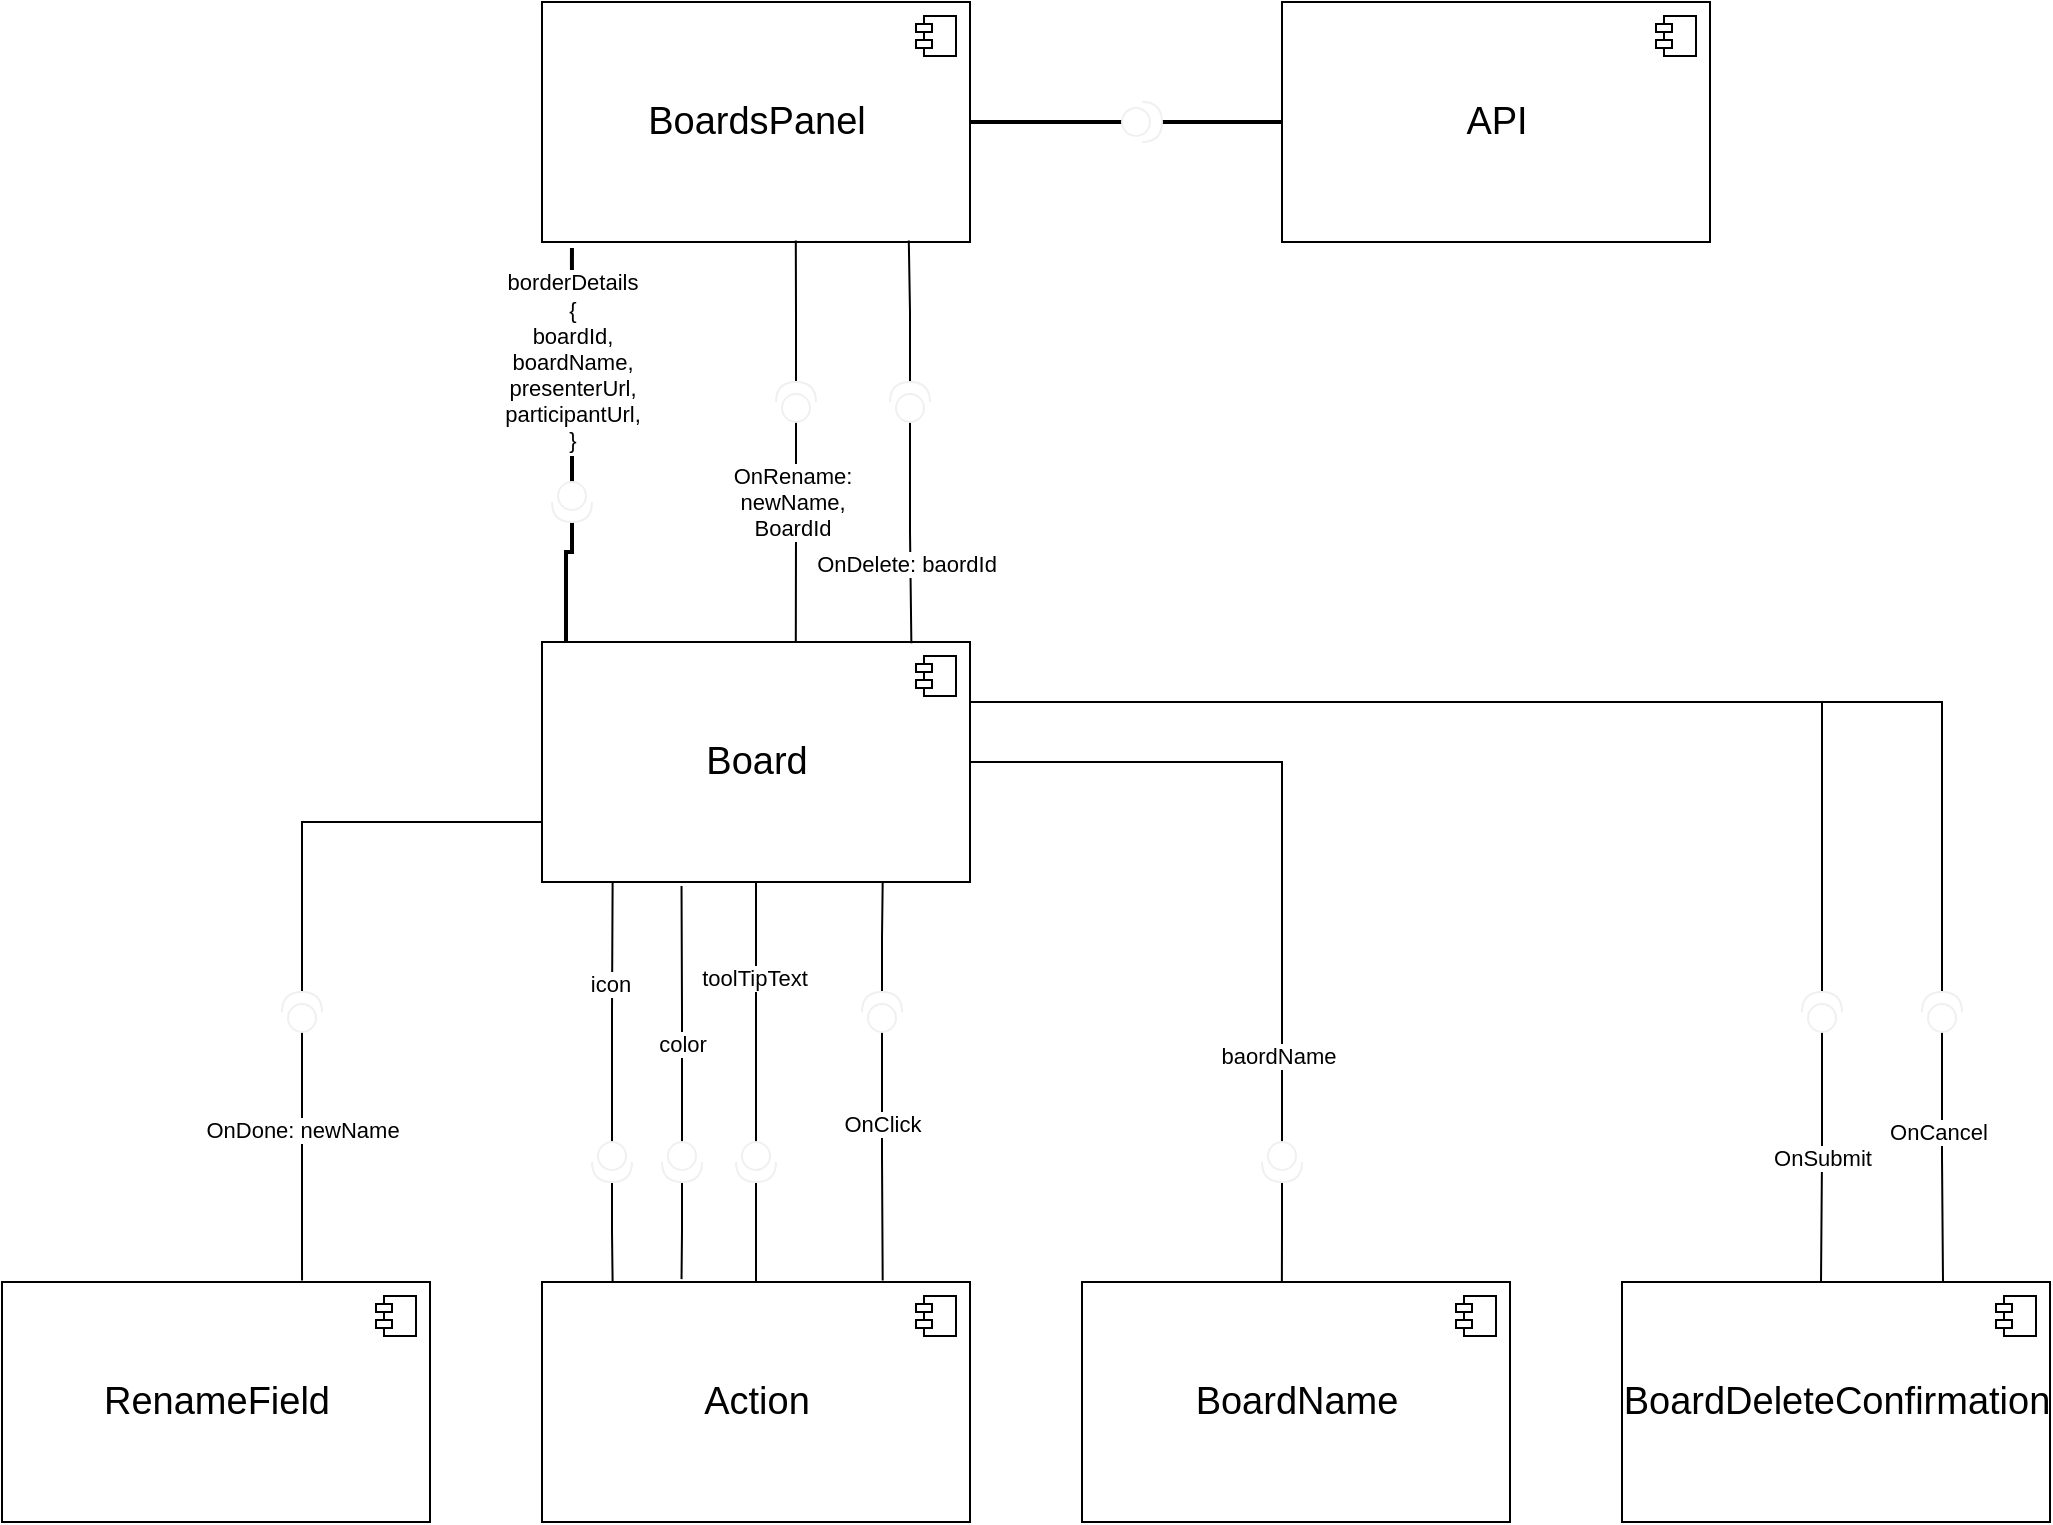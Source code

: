 <mxfile version="14.1.8" type="device"><diagram id="4xIi9hYxadM4civPNm8A" name="Page-1"><mxGraphModel dx="2500" dy="971" grid="1" gridSize="10" guides="1" tooltips="1" connect="1" arrows="1" fold="1" page="1" pageScale="1" pageWidth="827" pageHeight="1169" math="0" shadow="0"><root><mxCell id="0"/><mxCell id="1" parent="0"/><mxCell id="hVEVlXgA5v6ZldPt3ohE-10" value="&lt;font style=&quot;font-size: 19px&quot;&gt;BoardsPanel&lt;/font&gt;" style="html=1;dropTarget=0;" parent="1" vertex="1"><mxGeometry x="230" y="80" width="214" height="120" as="geometry"/></mxCell><mxCell id="hVEVlXgA5v6ZldPt3ohE-11" value="" style="shape=module;jettyWidth=8;jettyHeight=4;" parent="hVEVlXgA5v6ZldPt3ohE-10" vertex="1"><mxGeometry x="1" width="20" height="20" relative="1" as="geometry"><mxPoint x="-27" y="7" as="offset"/></mxGeometry></mxCell><mxCell id="hVEVlXgA5v6ZldPt3ohE-18" style="edgeStyle=orthogonalEdgeStyle;rounded=0;orthogonalLoop=1;jettySize=auto;html=1;exitX=0;exitY=0.5;exitDx=0;exitDy=0;entryX=1;entryY=0.5;entryDx=0;entryDy=0;entryPerimeter=0;strokeWidth=2;endSize=0;endArrow=none;endFill=0;" parent="1" source="hVEVlXgA5v6ZldPt3ohE-12" target="hVEVlXgA5v6ZldPt3ohE-17" edge="1"><mxGeometry relative="1" as="geometry"/></mxCell><mxCell id="hVEVlXgA5v6ZldPt3ohE-12" value="&lt;font style=&quot;font-size: 19px&quot;&gt;API&lt;/font&gt;" style="html=1;dropTarget=0;" parent="1" vertex="1"><mxGeometry x="600" y="80" width="214" height="120" as="geometry"/></mxCell><mxCell id="hVEVlXgA5v6ZldPt3ohE-13" value="" style="shape=module;jettyWidth=8;jettyHeight=4;" parent="hVEVlXgA5v6ZldPt3ohE-12" vertex="1"><mxGeometry x="1" width="20" height="20" relative="1" as="geometry"><mxPoint x="-27" y="7" as="offset"/></mxGeometry></mxCell><mxCell id="hVEVlXgA5v6ZldPt3ohE-19" style="edgeStyle=orthogonalEdgeStyle;rounded=0;orthogonalLoop=1;jettySize=auto;html=1;exitX=0;exitY=0.5;exitDx=0;exitDy=0;exitPerimeter=0;entryX=1;entryY=0.5;entryDx=0;entryDy=0;endArrow=none;endFill=0;endSize=0;strokeWidth=2;" parent="1" source="hVEVlXgA5v6ZldPt3ohE-17" target="hVEVlXgA5v6ZldPt3ohE-10" edge="1"><mxGeometry relative="1" as="geometry"/></mxCell><mxCell id="hVEVlXgA5v6ZldPt3ohE-17" value="" style="shape=providedRequiredInterface;html=1;verticalLabelPosition=bottom;strokeColor=#f0f0f0;strokeWidth=1;" parent="1" vertex="1"><mxGeometry x="520" y="130" width="20" height="20" as="geometry"/></mxCell><mxCell id="qMbwlc9OhqMZcsV0Axya-4" style="edgeStyle=orthogonalEdgeStyle;rounded=0;orthogonalLoop=1;jettySize=auto;html=1;exitX=0.5;exitY=1;exitDx=0;exitDy=0;entryX=0;entryY=0.5;entryDx=0;entryDy=0;entryPerimeter=0;endArrow=none;endFill=0;" edge="1" parent="1" source="hVEVlXgA5v6ZldPt3ohE-20" target="qMbwlc9OhqMZcsV0Axya-3"><mxGeometry relative="1" as="geometry"/></mxCell><mxCell id="qMbwlc9OhqMZcsV0Axya-6" value="toolTipText" style="edgeLabel;html=1;align=center;verticalAlign=middle;resizable=0;points=[];" vertex="1" connectable="0" parent="qMbwlc9OhqMZcsV0Axya-4"><mxGeometry x="-0.258" y="-1" relative="1" as="geometry"><mxPoint as="offset"/></mxGeometry></mxCell><mxCell id="qMbwlc9OhqMZcsV0Axya-36" style="edgeStyle=orthogonalEdgeStyle;rounded=0;orthogonalLoop=1;jettySize=auto;html=1;exitX=1;exitY=0.5;exitDx=0;exitDy=0;entryX=0;entryY=0.5;entryDx=0;entryDy=0;entryPerimeter=0;endArrow=none;endFill=0;" edge="1" parent="1" source="hVEVlXgA5v6ZldPt3ohE-20" target="qMbwlc9OhqMZcsV0Axya-35"><mxGeometry relative="1" as="geometry"/></mxCell><mxCell id="qMbwlc9OhqMZcsV0Axya-38" value="baordName" style="edgeLabel;html=1;align=center;verticalAlign=middle;resizable=0;points=[];" vertex="1" connectable="0" parent="qMbwlc9OhqMZcsV0Axya-36"><mxGeometry x="0.751" y="-2" relative="1" as="geometry"><mxPoint as="offset"/></mxGeometry></mxCell><mxCell id="hVEVlXgA5v6ZldPt3ohE-20" value="&lt;font style=&quot;font-size: 19px&quot;&gt;Board&lt;/font&gt;" style="html=1;dropTarget=0;" parent="1" vertex="1"><mxGeometry x="230" y="400" width="214" height="120" as="geometry"/></mxCell><mxCell id="hVEVlXgA5v6ZldPt3ohE-21" value="" style="shape=module;jettyWidth=8;jettyHeight=4;" parent="hVEVlXgA5v6ZldPt3ohE-20" vertex="1"><mxGeometry x="1" width="20" height="20" relative="1" as="geometry"><mxPoint x="-27" y="7" as="offset"/></mxGeometry></mxCell><mxCell id="hVEVlXgA5v6ZldPt3ohE-24" style="edgeStyle=orthogonalEdgeStyle;rounded=0;orthogonalLoop=1;jettySize=auto;html=1;endArrow=none;endFill=0;endSize=0;strokeWidth=2;exitX=1;exitY=0.5;exitDx=0;exitDy=0;exitPerimeter=0;entryX=0.057;entryY=0.001;entryDx=0;entryDy=0;entryPerimeter=0;" parent="1" source="hVEVlXgA5v6ZldPt3ohE-22" target="hVEVlXgA5v6ZldPt3ohE-20" edge="1"><mxGeometry relative="1" as="geometry"><mxPoint x="241" y="340" as="sourcePoint"/><mxPoint x="241" y="380" as="targetPoint"/><Array as="points"><mxPoint x="245" y="355"/><mxPoint x="242" y="355"/><mxPoint x="242" y="400"/></Array></mxGeometry></mxCell><mxCell id="hVEVlXgA5v6ZldPt3ohE-25" style="edgeStyle=orthogonalEdgeStyle;rounded=0;orthogonalLoop=1;jettySize=auto;html=1;exitX=0;exitY=0.5;exitDx=0;exitDy=0;exitPerimeter=0;entryX=0.07;entryY=1.025;entryDx=0;entryDy=0;endArrow=none;endFill=0;endSize=0;strokeWidth=2;entryPerimeter=0;" parent="1" source="hVEVlXgA5v6ZldPt3ohE-22" target="hVEVlXgA5v6ZldPt3ohE-10" edge="1"><mxGeometry relative="1" as="geometry"/></mxCell><mxCell id="hVEVlXgA5v6ZldPt3ohE-26" value="&lt;font style=&quot;font-size: 11px&quot;&gt;borderDetails&lt;br&gt;{&lt;br&gt;boardId,&lt;br&gt;boardName,&lt;br&gt;presenterUrl,&lt;br&gt;participantUrl,&lt;br&gt;}&lt;br&gt;&lt;/font&gt;" style="edgeLabel;html=1;align=center;verticalAlign=middle;resizable=0;points=[];" parent="hVEVlXgA5v6ZldPt3ohE-25" vertex="1" connectable="0"><mxGeometry x="-0.21" relative="1" as="geometry"><mxPoint x="0.01" y="-14.17" as="offset"/></mxGeometry></mxCell><mxCell id="hVEVlXgA5v6ZldPt3ohE-22" value="" style="shape=providedRequiredInterface;html=1;verticalLabelPosition=bottom;strokeColor=#f0f0f0;strokeWidth=1;direction=south;" parent="1" vertex="1"><mxGeometry x="235" y="320" width="20" height="20" as="geometry"/></mxCell><mxCell id="qMbwlc9OhqMZcsV0Axya-1" value="&lt;font style=&quot;font-size: 19px&quot;&gt;Action&lt;/font&gt;" style="html=1;dropTarget=0;" vertex="1" parent="1"><mxGeometry x="230" y="720" width="214" height="120" as="geometry"/></mxCell><mxCell id="qMbwlc9OhqMZcsV0Axya-2" value="" style="shape=module;jettyWidth=8;jettyHeight=4;" vertex="1" parent="qMbwlc9OhqMZcsV0Axya-1"><mxGeometry x="1" width="20" height="20" relative="1" as="geometry"><mxPoint x="-27" y="7" as="offset"/></mxGeometry></mxCell><mxCell id="qMbwlc9OhqMZcsV0Axya-5" style="edgeStyle=orthogonalEdgeStyle;rounded=0;orthogonalLoop=1;jettySize=auto;html=1;exitX=1;exitY=0.5;exitDx=0;exitDy=0;exitPerimeter=0;entryX=0.5;entryY=0;entryDx=0;entryDy=0;endArrow=none;endFill=0;" edge="1" parent="1" source="qMbwlc9OhqMZcsV0Axya-3" target="qMbwlc9OhqMZcsV0Axya-1"><mxGeometry relative="1" as="geometry"/></mxCell><mxCell id="qMbwlc9OhqMZcsV0Axya-3" value="" style="shape=providedRequiredInterface;html=1;verticalLabelPosition=bottom;strokeColor=#f0f0f0;strokeWidth=1;direction=south;" vertex="1" parent="1"><mxGeometry x="327" y="650" width="20" height="20" as="geometry"/></mxCell><mxCell id="qMbwlc9OhqMZcsV0Axya-9" style="edgeStyle=orthogonalEdgeStyle;rounded=0;orthogonalLoop=1;jettySize=auto;html=1;exitX=0;exitY=0.5;exitDx=0;exitDy=0;exitPerimeter=0;entryX=0.326;entryY=1.017;entryDx=0;entryDy=0;entryPerimeter=0;endArrow=none;endFill=0;" edge="1" parent="1" source="qMbwlc9OhqMZcsV0Axya-7" target="hVEVlXgA5v6ZldPt3ohE-20"><mxGeometry relative="1" as="geometry"/></mxCell><mxCell id="qMbwlc9OhqMZcsV0Axya-13" value="color" style="edgeLabel;html=1;align=center;verticalAlign=middle;resizable=0;points=[];" vertex="1" connectable="0" parent="qMbwlc9OhqMZcsV0Axya-9"><mxGeometry x="-0.23" relative="1" as="geometry"><mxPoint as="offset"/></mxGeometry></mxCell><mxCell id="qMbwlc9OhqMZcsV0Axya-11" style="edgeStyle=orthogonalEdgeStyle;rounded=0;orthogonalLoop=1;jettySize=auto;html=1;exitX=1;exitY=0.5;exitDx=0;exitDy=0;exitPerimeter=0;entryX=0.326;entryY=-0.012;entryDx=0;entryDy=0;entryPerimeter=0;endArrow=none;endFill=0;" edge="1" parent="1" source="qMbwlc9OhqMZcsV0Axya-7" target="qMbwlc9OhqMZcsV0Axya-1"><mxGeometry relative="1" as="geometry"/></mxCell><mxCell id="qMbwlc9OhqMZcsV0Axya-7" value="" style="shape=providedRequiredInterface;html=1;verticalLabelPosition=bottom;strokeColor=#f0f0f0;strokeWidth=1;direction=south;" vertex="1" parent="1"><mxGeometry x="290" y="650" width="20" height="20" as="geometry"/></mxCell><mxCell id="qMbwlc9OhqMZcsV0Axya-10" style="edgeStyle=orthogonalEdgeStyle;rounded=0;orthogonalLoop=1;jettySize=auto;html=1;exitX=0;exitY=0.5;exitDx=0;exitDy=0;exitPerimeter=0;entryX=0.165;entryY=1;entryDx=0;entryDy=0;entryPerimeter=0;endArrow=none;endFill=0;" edge="1" parent="1" source="qMbwlc9OhqMZcsV0Axya-8" target="hVEVlXgA5v6ZldPt3ohE-20"><mxGeometry relative="1" as="geometry"/></mxCell><mxCell id="qMbwlc9OhqMZcsV0Axya-14" value="icon" style="edgeLabel;html=1;align=center;verticalAlign=middle;resizable=0;points=[];" vertex="1" connectable="0" parent="qMbwlc9OhqMZcsV0Axya-10"><mxGeometry x="0.228" y="2" relative="1" as="geometry"><mxPoint as="offset"/></mxGeometry></mxCell><mxCell id="qMbwlc9OhqMZcsV0Axya-12" style="edgeStyle=orthogonalEdgeStyle;rounded=0;orthogonalLoop=1;jettySize=auto;html=1;exitX=1;exitY=0.5;exitDx=0;exitDy=0;exitPerimeter=0;entryX=0.165;entryY=0;entryDx=0;entryDy=0;entryPerimeter=0;endArrow=none;endFill=0;" edge="1" parent="1" source="qMbwlc9OhqMZcsV0Axya-8" target="qMbwlc9OhqMZcsV0Axya-1"><mxGeometry relative="1" as="geometry"/></mxCell><mxCell id="qMbwlc9OhqMZcsV0Axya-8" value="" style="shape=providedRequiredInterface;html=1;verticalLabelPosition=bottom;strokeColor=#f0f0f0;strokeWidth=1;direction=south;" vertex="1" parent="1"><mxGeometry x="255" y="650" width="20" height="20" as="geometry"/></mxCell><mxCell id="qMbwlc9OhqMZcsV0Axya-16" style="edgeStyle=orthogonalEdgeStyle;rounded=0;orthogonalLoop=1;jettySize=auto;html=1;exitX=1;exitY=0.5;exitDx=0;exitDy=0;exitPerimeter=0;entryX=0.796;entryY=1;entryDx=0;entryDy=0;entryPerimeter=0;endArrow=none;endFill=0;" edge="1" parent="1" source="qMbwlc9OhqMZcsV0Axya-15" target="hVEVlXgA5v6ZldPt3ohE-20"><mxGeometry relative="1" as="geometry"/></mxCell><mxCell id="qMbwlc9OhqMZcsV0Axya-17" style="edgeStyle=orthogonalEdgeStyle;rounded=0;orthogonalLoop=1;jettySize=auto;html=1;exitX=0;exitY=0.5;exitDx=0;exitDy=0;exitPerimeter=0;entryX=0.796;entryY=-0.006;entryDx=0;entryDy=0;entryPerimeter=0;endArrow=none;endFill=0;" edge="1" parent="1" source="qMbwlc9OhqMZcsV0Axya-15" target="qMbwlc9OhqMZcsV0Axya-1"><mxGeometry relative="1" as="geometry"/></mxCell><mxCell id="qMbwlc9OhqMZcsV0Axya-18" value="OnClick" style="edgeLabel;html=1;align=center;verticalAlign=middle;resizable=0;points=[];" vertex="1" connectable="0" parent="qMbwlc9OhqMZcsV0Axya-17"><mxGeometry x="-0.267" relative="1" as="geometry"><mxPoint as="offset"/></mxGeometry></mxCell><mxCell id="qMbwlc9OhqMZcsV0Axya-15" value="" style="shape=providedRequiredInterface;html=1;verticalLabelPosition=bottom;strokeColor=#f0f0f0;strokeWidth=1;direction=north;" vertex="1" parent="1"><mxGeometry x="390" y="575" width="20" height="20" as="geometry"/></mxCell><mxCell id="qMbwlc9OhqMZcsV0Axya-19" value="&lt;span style=&quot;font-size: 19px&quot;&gt;RenameField&lt;/span&gt;" style="html=1;dropTarget=0;" vertex="1" parent="1"><mxGeometry x="-40" y="720" width="214" height="120" as="geometry"/></mxCell><mxCell id="qMbwlc9OhqMZcsV0Axya-20" value="" style="shape=module;jettyWidth=8;jettyHeight=4;" vertex="1" parent="qMbwlc9OhqMZcsV0Axya-19"><mxGeometry x="1" width="20" height="20" relative="1" as="geometry"><mxPoint x="-27" y="7" as="offset"/></mxGeometry></mxCell><mxCell id="qMbwlc9OhqMZcsV0Axya-22" style="edgeStyle=orthogonalEdgeStyle;rounded=0;orthogonalLoop=1;jettySize=auto;html=1;exitX=0;exitY=0.5;exitDx=0;exitDy=0;exitPerimeter=0;entryX=0.701;entryY=-0.006;entryDx=0;entryDy=0;entryPerimeter=0;endArrow=none;endFill=0;" edge="1" parent="1" source="qMbwlc9OhqMZcsV0Axya-21" target="qMbwlc9OhqMZcsV0Axya-19"><mxGeometry relative="1" as="geometry"/></mxCell><mxCell id="qMbwlc9OhqMZcsV0Axya-24" value="OnDone: newName" style="edgeLabel;html=1;align=center;verticalAlign=middle;resizable=0;points=[];" vertex="1" connectable="0" parent="qMbwlc9OhqMZcsV0Axya-22"><mxGeometry x="-0.21" relative="1" as="geometry"><mxPoint as="offset"/></mxGeometry></mxCell><mxCell id="qMbwlc9OhqMZcsV0Axya-23" style="edgeStyle=orthogonalEdgeStyle;rounded=0;orthogonalLoop=1;jettySize=auto;html=1;exitX=1;exitY=0.5;exitDx=0;exitDy=0;exitPerimeter=0;entryX=0;entryY=0.75;entryDx=0;entryDy=0;endArrow=none;endFill=0;" edge="1" parent="1" source="qMbwlc9OhqMZcsV0Axya-21" target="hVEVlXgA5v6ZldPt3ohE-20"><mxGeometry relative="1" as="geometry"/></mxCell><mxCell id="qMbwlc9OhqMZcsV0Axya-21" value="" style="shape=providedRequiredInterface;html=1;verticalLabelPosition=bottom;strokeColor=#f0f0f0;strokeWidth=1;direction=north;" vertex="1" parent="1"><mxGeometry x="100" y="575" width="20" height="20" as="geometry"/></mxCell><mxCell id="qMbwlc9OhqMZcsV0Axya-26" style="edgeStyle=orthogonalEdgeStyle;rounded=0;orthogonalLoop=1;jettySize=auto;html=1;exitX=1;exitY=0.5;exitDx=0;exitDy=0;exitPerimeter=0;entryX=0.593;entryY=0.994;entryDx=0;entryDy=0;entryPerimeter=0;endArrow=none;endFill=0;" edge="1" parent="1" source="qMbwlc9OhqMZcsV0Axya-25" target="hVEVlXgA5v6ZldPt3ohE-10"><mxGeometry relative="1" as="geometry"/></mxCell><mxCell id="qMbwlc9OhqMZcsV0Axya-27" style="edgeStyle=orthogonalEdgeStyle;rounded=0;orthogonalLoop=1;jettySize=auto;html=1;exitX=0;exitY=0.5;exitDx=0;exitDy=0;exitPerimeter=0;entryX=0.593;entryY=0;entryDx=0;entryDy=0;entryPerimeter=0;endArrow=none;endFill=0;" edge="1" parent="1" source="qMbwlc9OhqMZcsV0Axya-25" target="hVEVlXgA5v6ZldPt3ohE-20"><mxGeometry relative="1" as="geometry"/></mxCell><mxCell id="qMbwlc9OhqMZcsV0Axya-28" value="OnRename: &lt;br&gt;newName,&lt;br&gt;BoardId" style="edgeLabel;html=1;align=center;verticalAlign=middle;resizable=0;points=[];" vertex="1" connectable="0" parent="qMbwlc9OhqMZcsV0Axya-27"><mxGeometry x="-0.281" y="-2" relative="1" as="geometry"><mxPoint as="offset"/></mxGeometry></mxCell><mxCell id="qMbwlc9OhqMZcsV0Axya-25" value="" style="shape=providedRequiredInterface;html=1;verticalLabelPosition=bottom;strokeColor=#f0f0f0;strokeWidth=1;direction=north;" vertex="1" parent="1"><mxGeometry x="347" y="270" width="20" height="20" as="geometry"/></mxCell><mxCell id="qMbwlc9OhqMZcsV0Axya-30" style="edgeStyle=orthogonalEdgeStyle;rounded=0;orthogonalLoop=1;jettySize=auto;html=1;exitX=1;exitY=0.5;exitDx=0;exitDy=0;exitPerimeter=0;entryX=0.857;entryY=0.994;entryDx=0;entryDy=0;entryPerimeter=0;endArrow=none;endFill=0;" edge="1" parent="1" source="qMbwlc9OhqMZcsV0Axya-29" target="hVEVlXgA5v6ZldPt3ohE-10"><mxGeometry relative="1" as="geometry"/></mxCell><mxCell id="qMbwlc9OhqMZcsV0Axya-31" style="edgeStyle=orthogonalEdgeStyle;rounded=0;orthogonalLoop=1;jettySize=auto;html=1;exitX=0;exitY=0.5;exitDx=0;exitDy=0;exitPerimeter=0;entryX=0.863;entryY=0.005;entryDx=0;entryDy=0;entryPerimeter=0;endArrow=none;endFill=0;" edge="1" parent="1" source="qMbwlc9OhqMZcsV0Axya-29" target="hVEVlXgA5v6ZldPt3ohE-20"><mxGeometry relative="1" as="geometry"/></mxCell><mxCell id="qMbwlc9OhqMZcsV0Axya-32" value="OnDelete: baordId" style="edgeLabel;html=1;align=center;verticalAlign=middle;resizable=0;points=[];" vertex="1" connectable="0" parent="qMbwlc9OhqMZcsV0Axya-31"><mxGeometry x="0.282" y="-3" relative="1" as="geometry"><mxPoint as="offset"/></mxGeometry></mxCell><mxCell id="qMbwlc9OhqMZcsV0Axya-29" value="" style="shape=providedRequiredInterface;html=1;verticalLabelPosition=bottom;strokeColor=#f0f0f0;strokeWidth=1;direction=north;" vertex="1" parent="1"><mxGeometry x="404" y="270" width="20" height="20" as="geometry"/></mxCell><mxCell id="qMbwlc9OhqMZcsV0Axya-33" value="&lt;font style=&quot;font-size: 19px&quot;&gt;BoardName&lt;/font&gt;" style="html=1;dropTarget=0;" vertex="1" parent="1"><mxGeometry x="500" y="720" width="214" height="120" as="geometry"/></mxCell><mxCell id="qMbwlc9OhqMZcsV0Axya-34" value="" style="shape=module;jettyWidth=8;jettyHeight=4;" vertex="1" parent="qMbwlc9OhqMZcsV0Axya-33"><mxGeometry x="1" width="20" height="20" relative="1" as="geometry"><mxPoint x="-27" y="7" as="offset"/></mxGeometry></mxCell><mxCell id="qMbwlc9OhqMZcsV0Axya-37" style="edgeStyle=orthogonalEdgeStyle;rounded=0;orthogonalLoop=1;jettySize=auto;html=1;exitX=1;exitY=0.5;exitDx=0;exitDy=0;exitPerimeter=0;entryX=0.467;entryY=0;entryDx=0;entryDy=0;entryPerimeter=0;endArrow=none;endFill=0;" edge="1" parent="1" source="qMbwlc9OhqMZcsV0Axya-35" target="qMbwlc9OhqMZcsV0Axya-33"><mxGeometry relative="1" as="geometry"/></mxCell><mxCell id="qMbwlc9OhqMZcsV0Axya-35" value="" style="shape=providedRequiredInterface;html=1;verticalLabelPosition=bottom;strokeColor=#f0f0f0;strokeWidth=1;direction=south;" vertex="1" parent="1"><mxGeometry x="590" y="650" width="20" height="20" as="geometry"/></mxCell><mxCell id="qMbwlc9OhqMZcsV0Axya-39" value="&lt;font style=&quot;font-size: 19px&quot;&gt;BoardDeleteConfirmation&lt;/font&gt;" style="html=1;dropTarget=0;" vertex="1" parent="1"><mxGeometry x="770" y="720" width="214" height="120" as="geometry"/></mxCell><mxCell id="qMbwlc9OhqMZcsV0Axya-40" value="" style="shape=module;jettyWidth=8;jettyHeight=4;" vertex="1" parent="qMbwlc9OhqMZcsV0Axya-39"><mxGeometry x="1" width="20" height="20" relative="1" as="geometry"><mxPoint x="-27" y="7" as="offset"/></mxGeometry></mxCell><mxCell id="qMbwlc9OhqMZcsV0Axya-42" value="OnSubmit" style="edgeStyle=orthogonalEdgeStyle;rounded=0;orthogonalLoop=1;jettySize=auto;html=1;exitX=0;exitY=0.5;exitDx=0;exitDy=0;exitPerimeter=0;entryX=0.465;entryY=-0.003;entryDx=0;entryDy=0;entryPerimeter=0;endArrow=none;endFill=0;" edge="1" parent="1" source="qMbwlc9OhqMZcsV0Axya-41" target="qMbwlc9OhqMZcsV0Axya-39"><mxGeometry relative="1" as="geometry"/></mxCell><mxCell id="qMbwlc9OhqMZcsV0Axya-43" style="edgeStyle=orthogonalEdgeStyle;rounded=0;orthogonalLoop=1;jettySize=auto;html=1;exitX=1;exitY=0.5;exitDx=0;exitDy=0;exitPerimeter=0;entryX=1;entryY=0.25;entryDx=0;entryDy=0;endArrow=none;endFill=0;" edge="1" parent="1" source="qMbwlc9OhqMZcsV0Axya-41" target="hVEVlXgA5v6ZldPt3ohE-20"><mxGeometry relative="1" as="geometry"/></mxCell><mxCell id="qMbwlc9OhqMZcsV0Axya-41" value="" style="shape=providedRequiredInterface;html=1;verticalLabelPosition=bottom;strokeColor=#f0f0f0;strokeWidth=1;direction=north;" vertex="1" parent="1"><mxGeometry x="860" y="575" width="20" height="20" as="geometry"/></mxCell><mxCell id="qMbwlc9OhqMZcsV0Axya-45" style="edgeStyle=orthogonalEdgeStyle;rounded=0;orthogonalLoop=1;jettySize=auto;html=1;exitX=0;exitY=0.5;exitDx=0;exitDy=0;exitPerimeter=0;entryX=0.75;entryY=0;entryDx=0;entryDy=0;endArrow=none;endFill=0;" edge="1" parent="1" source="qMbwlc9OhqMZcsV0Axya-44" target="qMbwlc9OhqMZcsV0Axya-39"><mxGeometry relative="1" as="geometry"/></mxCell><mxCell id="qMbwlc9OhqMZcsV0Axya-47" value="OnCancel" style="edgeLabel;html=1;align=center;verticalAlign=middle;resizable=0;points=[];" vertex="1" connectable="0" parent="qMbwlc9OhqMZcsV0Axya-45"><mxGeometry x="-0.214" y="-2" relative="1" as="geometry"><mxPoint as="offset"/></mxGeometry></mxCell><mxCell id="qMbwlc9OhqMZcsV0Axya-46" style="edgeStyle=orthogonalEdgeStyle;rounded=0;orthogonalLoop=1;jettySize=auto;html=1;exitX=1;exitY=0.5;exitDx=0;exitDy=0;exitPerimeter=0;entryX=1;entryY=0.25;entryDx=0;entryDy=0;endArrow=none;endFill=0;" edge="1" parent="1" source="qMbwlc9OhqMZcsV0Axya-44" target="hVEVlXgA5v6ZldPt3ohE-20"><mxGeometry relative="1" as="geometry"/></mxCell><mxCell id="qMbwlc9OhqMZcsV0Axya-44" value="" style="shape=providedRequiredInterface;html=1;verticalLabelPosition=bottom;strokeColor=#f0f0f0;strokeWidth=1;direction=north;" vertex="1" parent="1"><mxGeometry x="920" y="575" width="20" height="20" as="geometry"/></mxCell></root></mxGraphModel></diagram></mxfile>